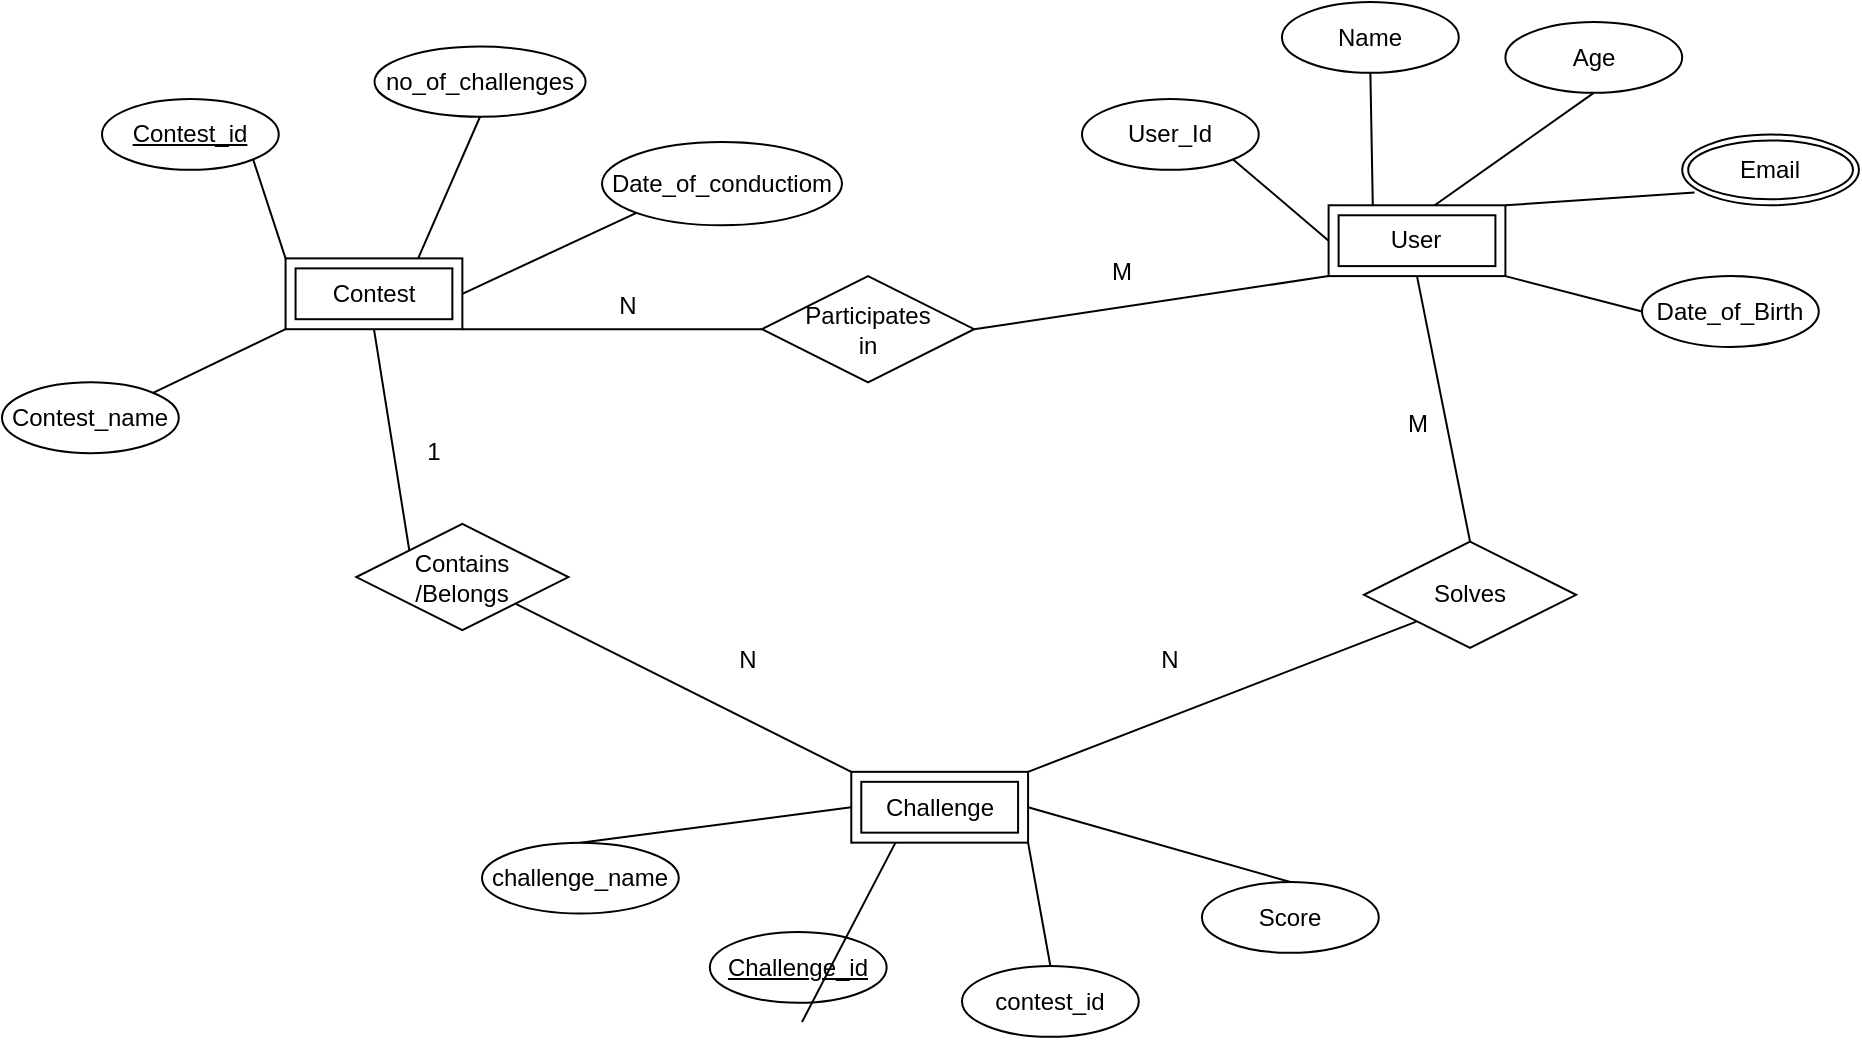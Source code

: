 <mxfile version="26.0.7">
  <diagram name="Page-1" id="1OlWiKIX6QwbNNu4pNsX">
    <mxGraphModel dx="1709" dy="771" grid="1" gridSize="10" guides="1" tooltips="1" connect="1" arrows="1" fold="1" page="1" pageScale="1" pageWidth="1600" pageHeight="1200" math="0" shadow="0">
      <root>
        <mxCell id="0" />
        <mxCell id="1" parent="0" />
        <mxCell id="9RCeYrl3IENk0UhCpA1j-70" value="Participates&lt;div&gt;in&lt;/div&gt;" style="shape=rhombus;perimeter=rhombusPerimeter;whiteSpace=wrap;html=1;align=center;container=0;" vertex="1" parent="1">
          <mxGeometry x="719.997" y="237.059" width="106.071" height="53.115" as="geometry" />
        </mxCell>
        <mxCell id="9RCeYrl3IENk0UhCpA1j-3" value="User" style="shape=ext;margin=3;double=1;whiteSpace=wrap;html=1;align=center;container=0;" vertex="1" parent="1">
          <mxGeometry x="1003.304" y="201.639" width="88.393" height="35.41" as="geometry" />
        </mxCell>
        <mxCell id="9RCeYrl3IENk0UhCpA1j-9" value="User_Id" style="ellipse;whiteSpace=wrap;html=1;align=center;container=0;" vertex="1" parent="1">
          <mxGeometry x="879.996" y="148.522" width="88.393" height="35.41" as="geometry" />
        </mxCell>
        <mxCell id="9RCeYrl3IENk0UhCpA1j-13" value="Name" style="ellipse;whiteSpace=wrap;html=1;align=center;container=0;" vertex="1" parent="1">
          <mxGeometry x="979.996" y="100.005" width="88.393" height="35.41" as="geometry" />
        </mxCell>
        <mxCell id="9RCeYrl3IENk0UhCpA1j-15" value="Date_of_Birth" style="ellipse;whiteSpace=wrap;html=1;align=center;container=0;" vertex="1" parent="1">
          <mxGeometry x="1159.999" y="237.054" width="88.393" height="35.41" as="geometry" />
        </mxCell>
        <mxCell id="9RCeYrl3IENk0UhCpA1j-21" value="Age" style="ellipse;whiteSpace=wrap;html=1;align=center;container=0;" vertex="1" parent="1">
          <mxGeometry x="1091.697" y="110" width="88.393" height="35.41" as="geometry" />
        </mxCell>
        <mxCell id="9RCeYrl3IENk0UhCpA1j-48" value="Email" style="ellipse;shape=doubleEllipse;margin=3;whiteSpace=wrap;html=1;align=center;container=0;" vertex="1" parent="1">
          <mxGeometry x="1180.087" y="166.225" width="88.393" height="35.41" as="geometry" />
        </mxCell>
        <mxCell id="9RCeYrl3IENk0UhCpA1j-71" value="" style="endArrow=none;html=1;rounded=0;entryX=0.07;entryY=0.819;entryDx=0;entryDy=0;entryPerimeter=0;" edge="1" parent="1" target="9RCeYrl3IENk0UhCpA1j-48">
          <mxGeometry width="50" height="50" relative="1" as="geometry">
            <mxPoint x="1091.696" y="201.639" as="sourcePoint" />
            <mxPoint x="1135.893" y="157.377" as="targetPoint" />
          </mxGeometry>
        </mxCell>
        <mxCell id="9RCeYrl3IENk0UhCpA1j-72" value="" style="endArrow=none;html=1;rounded=0;entryX=0;entryY=0.5;entryDx=0;entryDy=0;" edge="1" parent="1" target="9RCeYrl3IENk0UhCpA1j-15">
          <mxGeometry width="50" height="50" relative="1" as="geometry">
            <mxPoint x="1091.696" y="237.049" as="sourcePoint" />
            <mxPoint x="1188.929" y="272.459" as="targetPoint" />
          </mxGeometry>
        </mxCell>
        <mxCell id="9RCeYrl3IENk0UhCpA1j-74" value="" style="endArrow=none;html=1;rounded=0;entryX=0.5;entryY=1;entryDx=0;entryDy=0;" edge="1" parent="1" target="9RCeYrl3IENk0UhCpA1j-21">
          <mxGeometry width="50" height="50" relative="1" as="geometry">
            <mxPoint x="1056.339" y="201.639" as="sourcePoint" />
            <mxPoint x="1100.536" y="157.377" as="targetPoint" />
          </mxGeometry>
        </mxCell>
        <mxCell id="9RCeYrl3IENk0UhCpA1j-75" value="" style="endArrow=none;html=1;rounded=0;entryX=1;entryY=1;entryDx=0;entryDy=0;exitX=0;exitY=0.5;exitDx=0;exitDy=0;" edge="1" parent="1" source="9RCeYrl3IENk0UhCpA1j-3" target="9RCeYrl3IENk0UhCpA1j-9">
          <mxGeometry width="50" height="50" relative="1" as="geometry">
            <mxPoint x="1003.304" y="201.639" as="sourcePoint" />
            <mxPoint x="1047.5" y="157.377" as="targetPoint" />
          </mxGeometry>
        </mxCell>
        <mxCell id="9RCeYrl3IENk0UhCpA1j-76" value="" style="endArrow=none;html=1;rounded=0;entryX=0.5;entryY=1;entryDx=0;entryDy=0;exitX=0.25;exitY=0;exitDx=0;exitDy=0;" edge="1" parent="1" source="9RCeYrl3IENk0UhCpA1j-3" target="9RCeYrl3IENk0UhCpA1j-13">
          <mxGeometry width="50" height="50" relative="1" as="geometry">
            <mxPoint x="1012.143" y="201.639" as="sourcePoint" />
            <mxPoint x="1056.339" y="157.377" as="targetPoint" />
          </mxGeometry>
        </mxCell>
        <mxCell id="9RCeYrl3IENk0UhCpA1j-79" value="Contains&lt;div&gt;/Belongs&lt;/div&gt;" style="shape=rhombus;perimeter=rhombusPerimeter;whiteSpace=wrap;html=1;align=center;container=0;" vertex="1" parent="1">
          <mxGeometry x="517.143" y="360.984" width="106.071" height="53.115" as="geometry" />
        </mxCell>
        <mxCell id="9RCeYrl3IENk0UhCpA1j-82" value="Solves" style="shape=rhombus;perimeter=rhombusPerimeter;whiteSpace=wrap;html=1;align=center;container=0;" vertex="1" parent="1">
          <mxGeometry x="1020.982" y="369.836" width="106.071" height="53.115" as="geometry" />
        </mxCell>
        <mxCell id="9RCeYrl3IENk0UhCpA1j-84" value="" style="endArrow=none;html=1;rounded=0;exitX=0;exitY=0;exitDx=0;exitDy=0;" edge="1" parent="1" source="9RCeYrl3IENk0UhCpA1j-7" target="9RCeYrl3IENk0UhCpA1j-79">
          <mxGeometry width="50" height="50" relative="1" as="geometry">
            <mxPoint x="711.607" y="511.475" as="sourcePoint" />
            <mxPoint x="755.804" y="467.213" as="targetPoint" />
          </mxGeometry>
        </mxCell>
        <mxCell id="9RCeYrl3IENk0UhCpA1j-83" value="" style="endArrow=none;html=1;rounded=0;entryX=0.5;entryY=1;entryDx=0;entryDy=0;exitX=0;exitY=0;exitDx=0;exitDy=0;" edge="1" parent="1" source="9RCeYrl3IENk0UhCpA1j-79" target="9RCeYrl3IENk0UhCpA1j-5">
          <mxGeometry width="50" height="50" relative="1" as="geometry">
            <mxPoint x="543.661" y="369.836" as="sourcePoint" />
            <mxPoint x="587.857" y="325.574" as="targetPoint" />
          </mxGeometry>
        </mxCell>
        <mxCell id="9RCeYrl3IENk0UhCpA1j-85" value="" style="endArrow=none;html=1;rounded=0;entryX=0;entryY=1;entryDx=0;entryDy=0;exitX=1;exitY=0;exitDx=0;exitDy=0;" edge="1" parent="1" source="9RCeYrl3IENk0UhCpA1j-7" target="9RCeYrl3IENk0UhCpA1j-82">
          <mxGeometry width="50" height="50" relative="1" as="geometry">
            <mxPoint x="800" y="520.328" as="sourcePoint" />
            <mxPoint x="844.196" y="476.066" as="targetPoint" />
          </mxGeometry>
        </mxCell>
        <mxCell id="9RCeYrl3IENk0UhCpA1j-86" value="" style="endArrow=none;html=1;rounded=0;entryX=0;entryY=1;entryDx=0;entryDy=0;exitX=1;exitY=0.5;exitDx=0;exitDy=0;" edge="1" parent="1" source="9RCeYrl3IENk0UhCpA1j-70" target="9RCeYrl3IENk0UhCpA1j-3">
          <mxGeometry width="50" height="50" relative="1" as="geometry">
            <mxPoint x="817.679" y="299.016" as="sourcePoint" />
            <mxPoint x="861.875" y="254.754" as="targetPoint" />
          </mxGeometry>
        </mxCell>
        <mxCell id="9RCeYrl3IENk0UhCpA1j-87" value="" style="endArrow=none;html=1;rounded=0;entryX=0.5;entryY=1;entryDx=0;entryDy=0;" edge="1" parent="1" target="9RCeYrl3IENk0UhCpA1j-3">
          <mxGeometry width="50" height="50" relative="1" as="geometry">
            <mxPoint x="1074.018" y="369.836" as="sourcePoint" />
            <mxPoint x="1118.214" y="325.574" as="targetPoint" />
          </mxGeometry>
        </mxCell>
        <mxCell id="9RCeYrl3IENk0UhCpA1j-7" value="Challenge" style="shape=ext;margin=3;double=1;whiteSpace=wrap;html=1;align=center;container=0;" vertex="1" parent="1">
          <mxGeometry x="764.643" y="484.918" width="88.393" height="35.41" as="geometry" />
        </mxCell>
        <mxCell id="9RCeYrl3IENk0UhCpA1j-35" value="challenge_name" style="ellipse;whiteSpace=wrap;html=1;align=center;container=0;" vertex="1" parent="1">
          <mxGeometry x="580" y="520.33" width="98.39" height="35.41" as="geometry" />
        </mxCell>
        <mxCell id="9RCeYrl3IENk0UhCpA1j-37" value="&lt;u&gt;Challenge_id&lt;/u&gt;" style="ellipse;whiteSpace=wrap;html=1;align=center;container=0;" vertex="1" parent="1">
          <mxGeometry x="693.927" y="565.0" width="88.393" height="35.41" as="geometry" />
        </mxCell>
        <mxCell id="9RCeYrl3IENk0UhCpA1j-40" value="contest_id" style="ellipse;whiteSpace=wrap;html=1;align=center;container=0;" vertex="1" parent="1">
          <mxGeometry x="819.997" y="582.0" width="88.393" height="35.41" as="geometry" />
        </mxCell>
        <mxCell id="9RCeYrl3IENk0UhCpA1j-41" value="Score" style="ellipse;whiteSpace=wrap;html=1;align=center;container=0;" vertex="1" parent="1">
          <mxGeometry x="939.996" y="540.0" width="88.393" height="35.41" as="geometry" />
        </mxCell>
        <mxCell id="9RCeYrl3IENk0UhCpA1j-26" value="&lt;u&gt;Contest_id&lt;/u&gt;" style="ellipse;whiteSpace=wrap;html=1;align=center;container=0;" vertex="1" parent="1">
          <mxGeometry x="389.996" y="148.527" width="88.393" height="35.41" as="geometry" />
        </mxCell>
        <mxCell id="9RCeYrl3IENk0UhCpA1j-33" value="Date_of_conductiom" style="ellipse;whiteSpace=wrap;html=1;align=center;container=0;" vertex="1" parent="1">
          <mxGeometry x="640" y="170" width="120" height="41.64" as="geometry" />
        </mxCell>
        <mxCell id="9RCeYrl3IENk0UhCpA1j-5" value="Contest" style="shape=ext;margin=3;double=1;whiteSpace=wrap;html=1;align=center;container=0;" vertex="1" parent="1">
          <mxGeometry x="481.784" y="228.197" width="88.393" height="35.41" as="geometry" />
        </mxCell>
        <mxCell id="9RCeYrl3IENk0UhCpA1j-28" value="Contest_name" style="ellipse;whiteSpace=wrap;html=1;align=center;container=0;" vertex="1" parent="1">
          <mxGeometry x="340" y="290.164" width="88.393" height="35.41" as="geometry" />
        </mxCell>
        <mxCell id="9RCeYrl3IENk0UhCpA1j-31" value="no_of_challenges" style="ellipse;whiteSpace=wrap;html=1;align=center;container=0;" vertex="1" parent="1">
          <mxGeometry x="526.25" y="122.3" width="105.54" height="35.08" as="geometry" />
        </mxCell>
        <mxCell id="9RCeYrl3IENk0UhCpA1j-65" value="" style="endArrow=none;html=1;rounded=0;entryX=0;entryY=1;entryDx=0;entryDy=0;exitX=1;exitY=0;exitDx=0;exitDy=0;" edge="1" parent="1" source="9RCeYrl3IENk0UhCpA1j-28" target="9RCeYrl3IENk0UhCpA1j-5">
          <mxGeometry width="50" height="50" relative="1" as="geometry">
            <mxPoint x="393.393" y="334.426" as="sourcePoint" />
            <mxPoint x="437.589" y="290.164" as="targetPoint" />
          </mxGeometry>
        </mxCell>
        <mxCell id="9RCeYrl3IENk0UhCpA1j-66" value="" style="endArrow=none;html=1;rounded=0;entryX=0;entryY=0;entryDx=0;entryDy=0;exitX=1;exitY=1;exitDx=0;exitDy=0;" edge="1" parent="1" source="9RCeYrl3IENk0UhCpA1j-26" target="9RCeYrl3IENk0UhCpA1j-5">
          <mxGeometry width="50" height="50" relative="1" as="geometry">
            <mxPoint x="402.232" y="219.344" as="sourcePoint" />
            <mxPoint x="446.429" y="175.082" as="targetPoint" />
          </mxGeometry>
        </mxCell>
        <mxCell id="9RCeYrl3IENk0UhCpA1j-68" value="" style="endArrow=none;html=1;rounded=0;exitX=0.75;exitY=0;exitDx=0;exitDy=0;entryX=0.5;entryY=1;entryDx=0;entryDy=0;" edge="1" parent="1" source="9RCeYrl3IENk0UhCpA1j-5" target="9RCeYrl3IENk0UhCpA1j-31">
          <mxGeometry width="50" height="50" relative="1" as="geometry">
            <mxPoint x="525.982" y="219.344" as="sourcePoint" />
            <mxPoint x="570.179" y="175.082" as="targetPoint" />
          </mxGeometry>
        </mxCell>
        <mxCell id="9RCeYrl3IENk0UhCpA1j-69" value="" style="endArrow=none;html=1;rounded=0;entryX=0;entryY=1;entryDx=0;entryDy=0;" edge="1" parent="1" target="9RCeYrl3IENk0UhCpA1j-33">
          <mxGeometry width="50" height="50" relative="1" as="geometry">
            <mxPoint x="570.179" y="245.902" as="sourcePoint" />
            <mxPoint x="614.375" y="201.639" as="targetPoint" />
          </mxGeometry>
        </mxCell>
        <mxCell id="9RCeYrl3IENk0UhCpA1j-88" value="" style="endArrow=none;html=1;rounded=0;exitX=1;exitY=1;exitDx=0;exitDy=0;entryX=0;entryY=0.5;entryDx=0;entryDy=0;" edge="1" parent="1" source="9RCeYrl3IENk0UhCpA1j-5" target="9RCeYrl3IENk0UhCpA1j-70">
          <mxGeometry width="50" height="50" relative="1" as="geometry">
            <mxPoint x="676.25" y="307.869" as="sourcePoint" />
            <mxPoint x="711.607" y="299.016" as="targetPoint" />
          </mxGeometry>
        </mxCell>
        <mxCell id="9RCeYrl3IENk0UhCpA1j-90" value="" style="endArrow=none;html=1;rounded=0;entryX=0;entryY=0.5;entryDx=0;entryDy=0;exitX=0.5;exitY=0;exitDx=0;exitDy=0;" edge="1" parent="1" source="9RCeYrl3IENk0UhCpA1j-35" target="9RCeYrl3IENk0UhCpA1j-7">
          <mxGeometry width="50" height="50" relative="1" as="geometry">
            <mxPoint x="670" y="560" as="sourcePoint" />
            <mxPoint x="720" y="510" as="targetPoint" />
          </mxGeometry>
        </mxCell>
        <mxCell id="9RCeYrl3IENk0UhCpA1j-91" value="" style="endArrow=none;html=1;rounded=0;entryX=0.25;entryY=1;entryDx=0;entryDy=0;" edge="1" parent="1" target="9RCeYrl3IENk0UhCpA1j-7">
          <mxGeometry width="50" height="50" relative="1" as="geometry">
            <mxPoint x="740" y="610" as="sourcePoint" />
            <mxPoint x="780" y="560" as="targetPoint" />
            <Array as="points" />
          </mxGeometry>
        </mxCell>
        <mxCell id="9RCeYrl3IENk0UhCpA1j-92" value="" style="endArrow=none;html=1;rounded=0;entryX=1;entryY=1;entryDx=0;entryDy=0;exitX=0.5;exitY=0;exitDx=0;exitDy=0;" edge="1" parent="1" source="9RCeYrl3IENk0UhCpA1j-40" target="9RCeYrl3IENk0UhCpA1j-7">
          <mxGeometry width="50" height="50" relative="1" as="geometry">
            <mxPoint x="900" y="590" as="sourcePoint" />
            <mxPoint x="910" y="514.59" as="targetPoint" />
            <Array as="points" />
          </mxGeometry>
        </mxCell>
        <mxCell id="9RCeYrl3IENk0UhCpA1j-93" value="" style="endArrow=none;html=1;rounded=0;entryX=1;entryY=0.5;entryDx=0;entryDy=0;exitX=0.5;exitY=0;exitDx=0;exitDy=0;" edge="1" parent="1" source="9RCeYrl3IENk0UhCpA1j-41" target="9RCeYrl3IENk0UhCpA1j-7">
          <mxGeometry width="50" height="50" relative="1" as="geometry">
            <mxPoint x="940" y="570" as="sourcePoint" />
            <mxPoint x="990" y="520" as="targetPoint" />
          </mxGeometry>
        </mxCell>
        <mxCell id="9RCeYrl3IENk0UhCpA1j-94" value="M" style="text;html=1;align=center;verticalAlign=middle;whiteSpace=wrap;rounded=0;" vertex="1" parent="1">
          <mxGeometry x="870" y="220" width="60" height="30" as="geometry" />
        </mxCell>
        <mxCell id="9RCeYrl3IENk0UhCpA1j-95" value="N" style="text;html=1;align=center;verticalAlign=middle;whiteSpace=wrap;rounded=0;" vertex="1" parent="1">
          <mxGeometry x="623" y="237" width="60" height="30" as="geometry" />
        </mxCell>
        <mxCell id="9RCeYrl3IENk0UhCpA1j-96" value="M" style="text;html=1;align=center;verticalAlign=middle;whiteSpace=wrap;rounded=0;" vertex="1" parent="1">
          <mxGeometry x="1017.5" y="295.57" width="60" height="30" as="geometry" />
        </mxCell>
        <mxCell id="9RCeYrl3IENk0UhCpA1j-97" value="1" style="text;html=1;align=center;verticalAlign=middle;whiteSpace=wrap;rounded=0;" vertex="1" parent="1">
          <mxGeometry x="526" y="310" width="60" height="30" as="geometry" />
        </mxCell>
        <mxCell id="9RCeYrl3IENk0UhCpA1j-98" value="N" style="text;html=1;align=center;verticalAlign=middle;whiteSpace=wrap;rounded=0;" vertex="1" parent="1">
          <mxGeometry x="894.19" y="414.1" width="60" height="30" as="geometry" />
        </mxCell>
        <mxCell id="9RCeYrl3IENk0UhCpA1j-99" value="N" style="text;html=1;align=center;verticalAlign=middle;whiteSpace=wrap;rounded=0;" vertex="1" parent="1">
          <mxGeometry x="683.0" y="414.1" width="60" height="30" as="geometry" />
        </mxCell>
      </root>
    </mxGraphModel>
  </diagram>
</mxfile>
